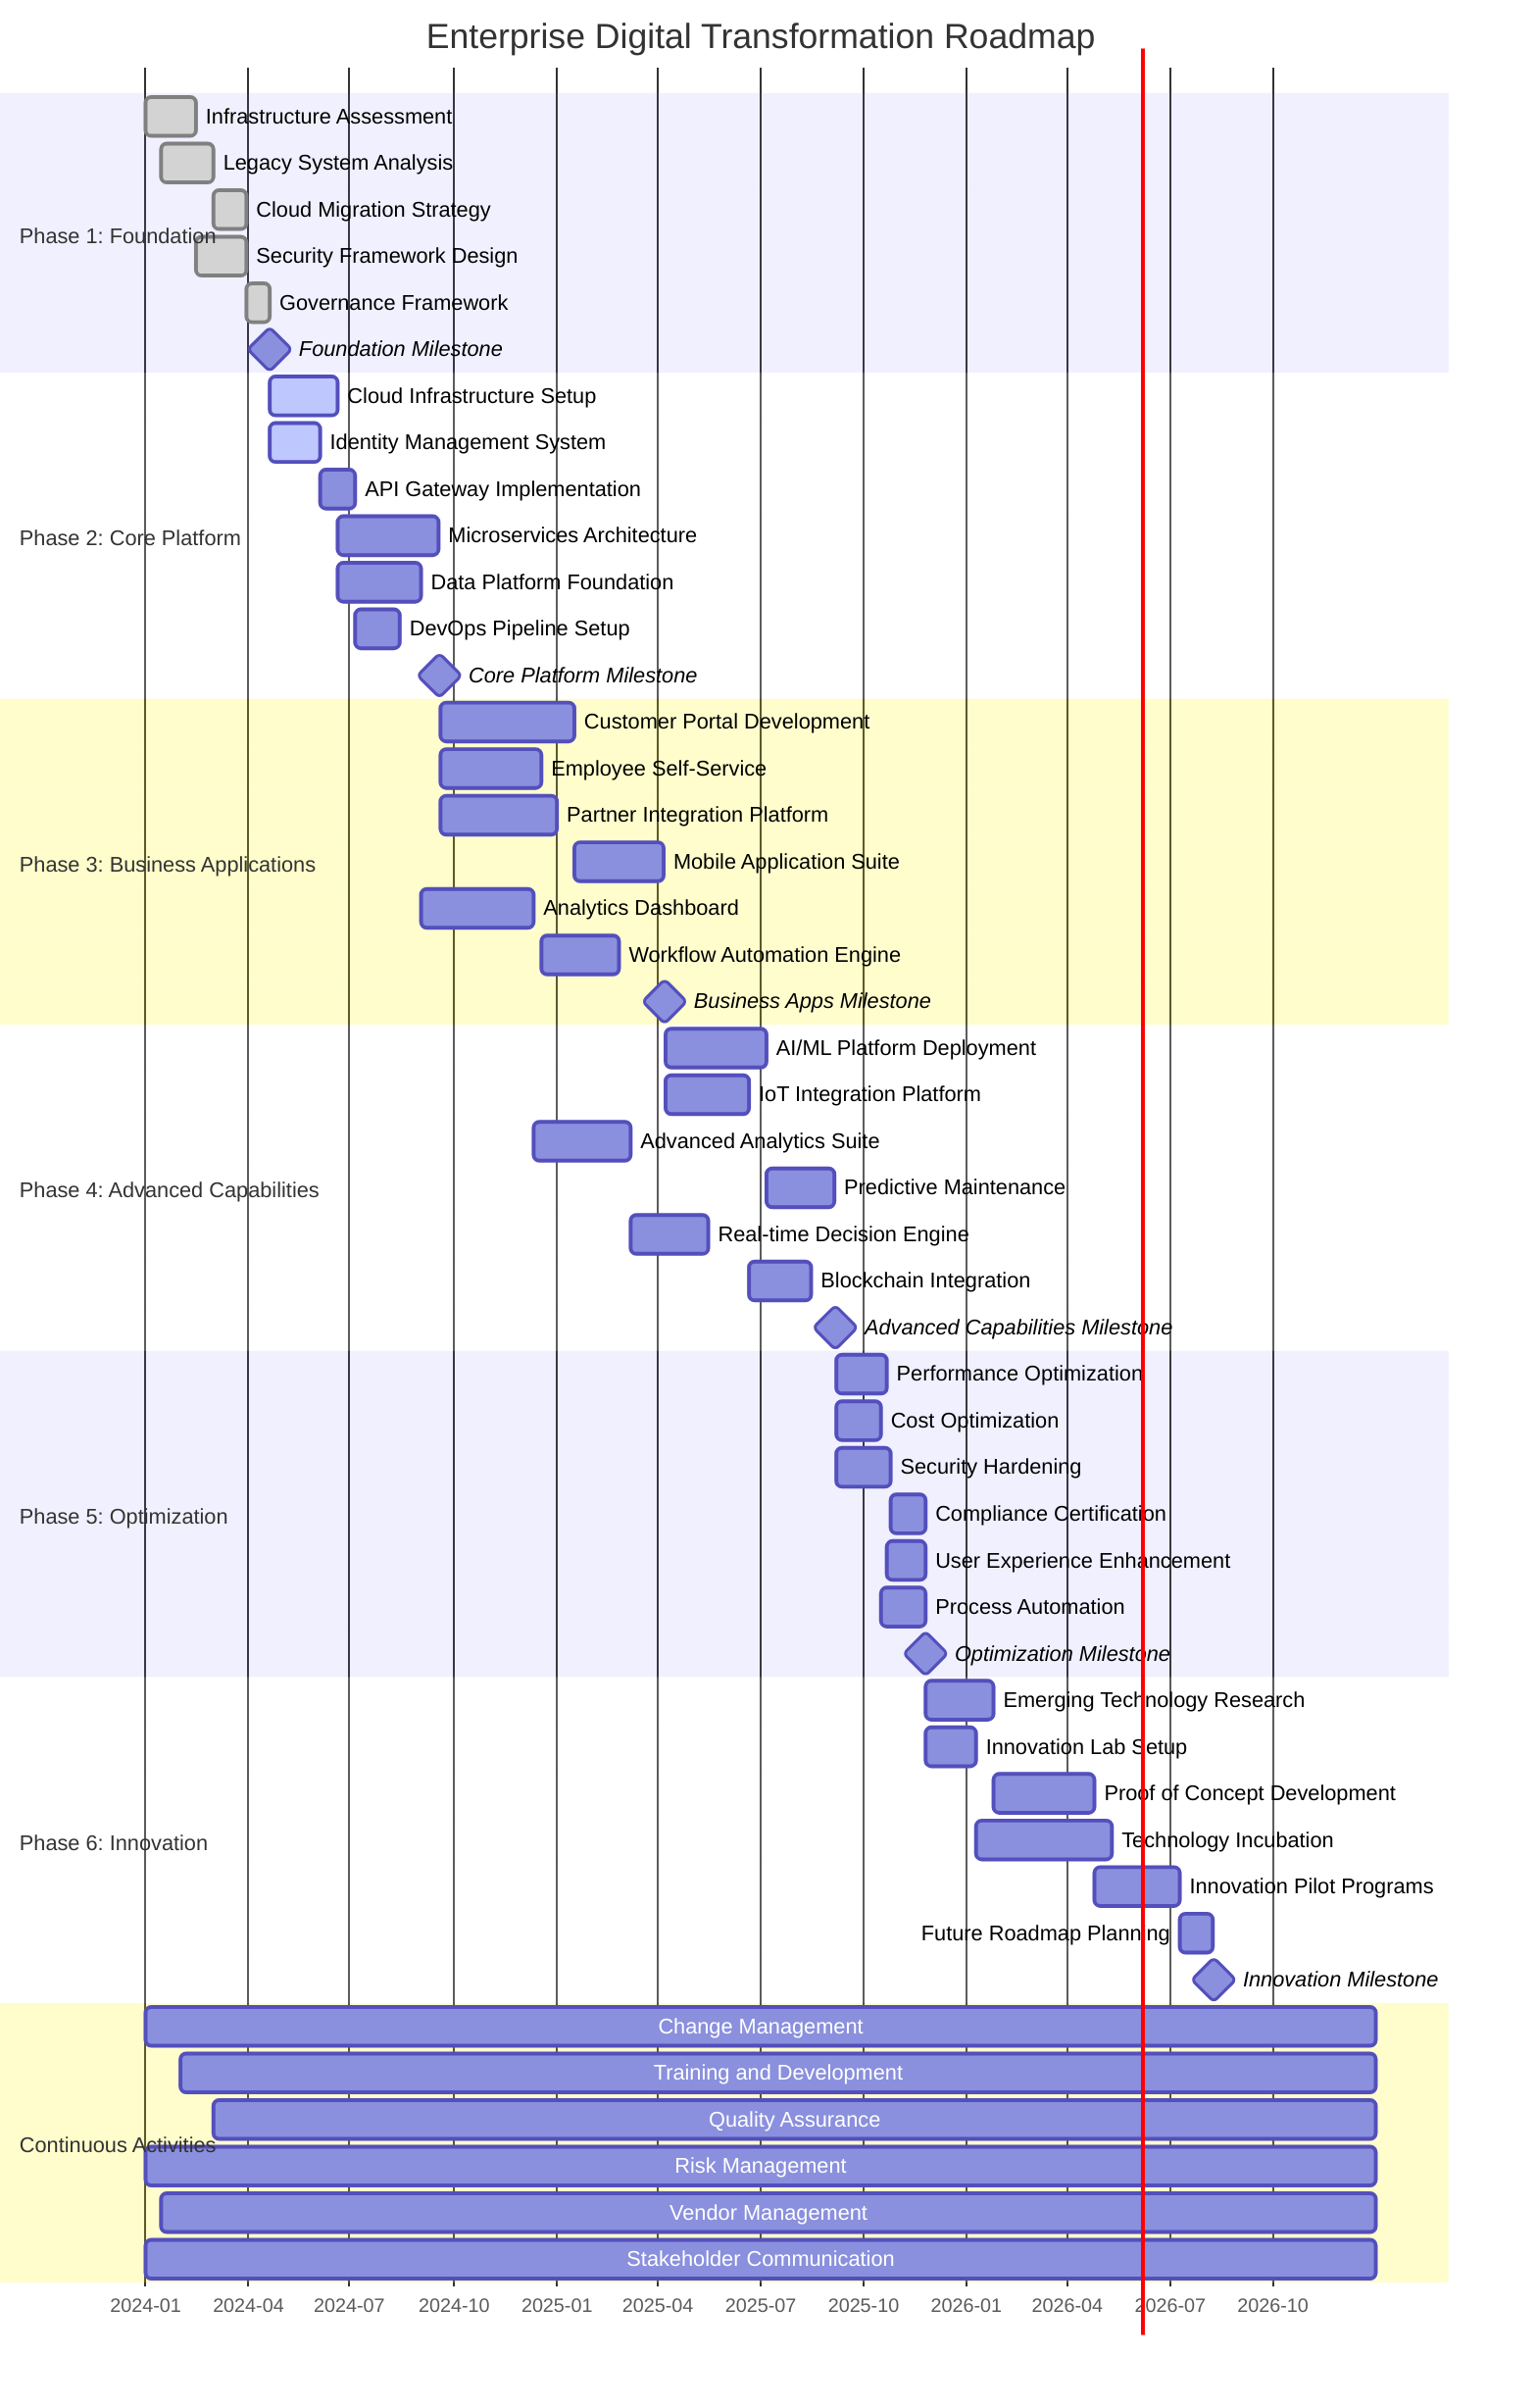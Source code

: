 gantt
    title Enterprise Digital Transformation Roadmap
    dateFormat YYYY-MM-DD
    axisFormat %Y-%m
    
    section Phase 1: Foundation
        Infrastructure Assessment    :done, infra1, 2024-01-01, 2024-02-15
        Legacy System Analysis      :done, legacy1, 2024-01-15, 2024-03-01
        Cloud Migration Strategy    :done, cloud1, after legacy1, 30d
        Security Framework Design   :done, security1, after infra1, 45d
        Governance Framework        :done, gov1, after cloud1, 20d
        Foundation Milestone        :milestone, found1, after security1 gov1, 1d
    
    section Phase 2: Core Platform
        Cloud Infrastructure Setup  :active, cloud2, after found1, 60d
        Identity Management System  :active, identity1, after found1, 45d
        API Gateway Implementation  :api1, after identity1, 30d
        Microservices Architecture  :micro1, after cloud2, 90d
        Data Platform Foundation    :data1, after cloud2, 75d
        DevOps Pipeline Setup       :devops1, after api1, 40d
        Core Platform Milestone     :milestone, core1, after micro1 data1 devops1, 1d
    
    section Phase 3: Business Applications
        Customer Portal Development :customer1, after core1, 120d
        Employee Self-Service       :employee1, after core1, 90d
        Partner Integration Platform :partner1, after core1, 105d
        Mobile Application Suite    :mobile1, after customer1, 80d
        Analytics Dashboard         :analytics1, after data1, 100d
        Workflow Automation Engine  :workflow1, after employee1, 70d
        Business Apps Milestone     :milestone, business1, after mobile1 analytics1 workflow1, 1d
    
    section Phase 4: Advanced Capabilities
        AI/ML Platform Deployment   :ai1, after business1, 90d
        IoT Integration Platform    :iot1, after business1, 75d
        Advanced Analytics Suite    :advanced1, after analytics1, 85d
        Predictive Maintenance      :predict1, after ai1, 60d
        Real-time Decision Engine   :realtime1, after advanced1, 70d
        Blockchain Integration      :blockchain1, after iot1, 55d
        Advanced Capabilities Milestone :milestone, advanced1_milestone, after predict1 realtime1 blockchain1, 1d
    
    section Phase 5: Optimization
        Performance Optimization    :perf1, after advanced1_milestone, 45d
        Cost Optimization          :cost1, after advanced1_milestone, 40d
        Security Hardening         :security2, after advanced1_milestone, 50d
        Compliance Certification   :compliance1, after security2, 30d
        User Experience Enhancement :ux1, after perf1, 35d
        Process Automation         :process1, after cost1, 40d
        Optimization Milestone     :milestone, opt1, after compliance1 ux1 process1, 1d
    
    section Phase 6: Innovation
        Emerging Technology Research :research1, after opt1, 60d
        Innovation Lab Setup        :lab1, after opt1, 45d
        Proof of Concept Development :poc1, after research1, 90d
        Technology Incubation       :incubate1, after lab1, 120d
        Innovation Pilot Programs   :pilot1, after poc1, 75d
        Future Roadmap Planning     :future1, after incubate1 pilot1, 30d
        Innovation Milestone        :milestone, innovation1, after future1, 1d
    
    section Continuous Activities
        Change Management           :change1, 2024-01-01, 2026-12-31
        Training and Development    :training1, 2024-02-01, 2026-12-31
        Quality Assurance          :qa1, 2024-03-01, 2026-12-31
        Risk Management            :risk1, 2024-01-01, 2026-12-31
        Vendor Management          :vendor1, 2024-01-15, 2026-12-31
        Stakeholder Communication  :comm1, 2024-01-01, 2026-12-31